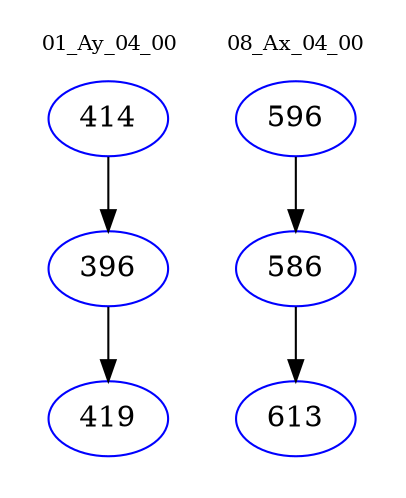 digraph{
subgraph cluster_0 {
color = white
label = "01_Ay_04_00";
fontsize=10;
T0_414 [label="414", color="blue"]
T0_414 -> T0_396 [color="black"]
T0_396 [label="396", color="blue"]
T0_396 -> T0_419 [color="black"]
T0_419 [label="419", color="blue"]
}
subgraph cluster_1 {
color = white
label = "08_Ax_04_00";
fontsize=10;
T1_596 [label="596", color="blue"]
T1_596 -> T1_586 [color="black"]
T1_586 [label="586", color="blue"]
T1_586 -> T1_613 [color="black"]
T1_613 [label="613", color="blue"]
}
}
